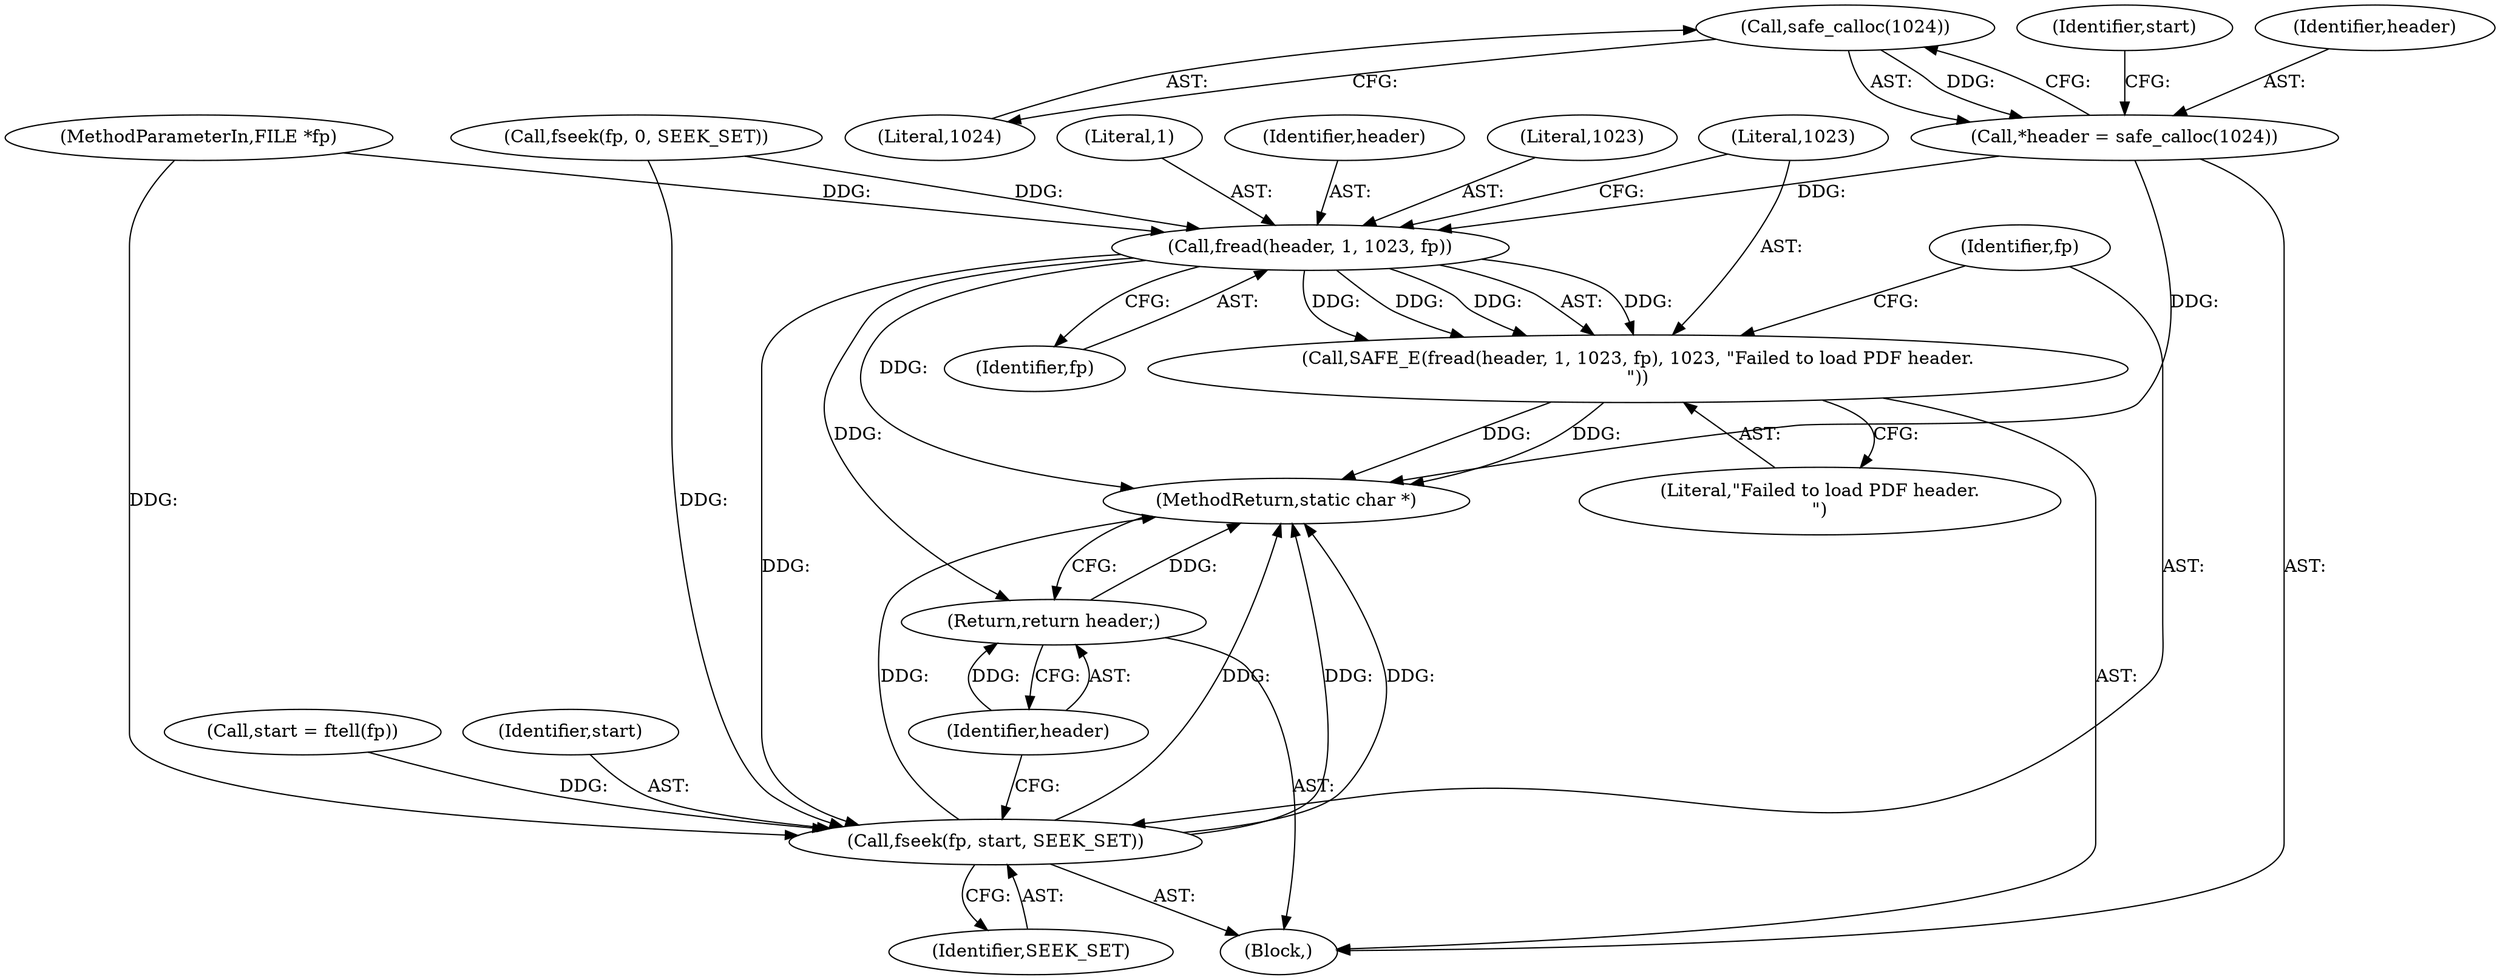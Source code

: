 digraph "0_pdfresurrect_0c4120fffa3dffe97b95c486a120eded82afe8a6_2@API" {
"1000107" [label="(Call,safe_calloc(1024))"];
"1000105" [label="(Call,*header = safe_calloc(1024))"];
"1000119" [label="(Call,fread(header, 1, 1023, fp))"];
"1000118" [label="(Call,SAFE_E(fread(header, 1, 1023, fp), 1023, \"Failed to load PDF header.\n\"))"];
"1000126" [label="(Call,fseek(fp, start, SEEK_SET))"];
"1000130" [label="(Return,return header;)"];
"1000118" [label="(Call,SAFE_E(fread(header, 1, 1023, fp), 1023, \"Failed to load PDF header.\n\"))"];
"1000130" [label="(Return,return header;)"];
"1000129" [label="(Identifier,SEEK_SET)"];
"1000111" [label="(Identifier,start)"];
"1000119" [label="(Call,fread(header, 1, 1023, fp))"];
"1000114" [label="(Call,fseek(fp, 0, SEEK_SET))"];
"1000106" [label="(Identifier,header)"];
"1000105" [label="(Call,*header = safe_calloc(1024))"];
"1000132" [label="(MethodReturn,static char *)"];
"1000120" [label="(Identifier,header)"];
"1000125" [label="(Literal,\"Failed to load PDF header.\n\")"];
"1000103" [label="(Block,)"];
"1000122" [label="(Literal,1023)"];
"1000102" [label="(MethodParameterIn,FILE *fp)"];
"1000126" [label="(Call,fseek(fp, start, SEEK_SET))"];
"1000110" [label="(Call,start = ftell(fp))"];
"1000123" [label="(Identifier,fp)"];
"1000124" [label="(Literal,1023)"];
"1000128" [label="(Identifier,start)"];
"1000107" [label="(Call,safe_calloc(1024))"];
"1000127" [label="(Identifier,fp)"];
"1000131" [label="(Identifier,header)"];
"1000121" [label="(Literal,1)"];
"1000108" [label="(Literal,1024)"];
"1000107" -> "1000105"  [label="AST: "];
"1000107" -> "1000108"  [label="CFG: "];
"1000108" -> "1000107"  [label="AST: "];
"1000105" -> "1000107"  [label="CFG: "];
"1000107" -> "1000105"  [label="DDG: "];
"1000105" -> "1000103"  [label="AST: "];
"1000106" -> "1000105"  [label="AST: "];
"1000111" -> "1000105"  [label="CFG: "];
"1000105" -> "1000132"  [label="DDG: "];
"1000105" -> "1000119"  [label="DDG: "];
"1000119" -> "1000118"  [label="AST: "];
"1000119" -> "1000123"  [label="CFG: "];
"1000120" -> "1000119"  [label="AST: "];
"1000121" -> "1000119"  [label="AST: "];
"1000122" -> "1000119"  [label="AST: "];
"1000123" -> "1000119"  [label="AST: "];
"1000124" -> "1000119"  [label="CFG: "];
"1000119" -> "1000132"  [label="DDG: "];
"1000119" -> "1000118"  [label="DDG: "];
"1000119" -> "1000118"  [label="DDG: "];
"1000119" -> "1000118"  [label="DDG: "];
"1000119" -> "1000118"  [label="DDG: "];
"1000114" -> "1000119"  [label="DDG: "];
"1000102" -> "1000119"  [label="DDG: "];
"1000119" -> "1000126"  [label="DDG: "];
"1000119" -> "1000130"  [label="DDG: "];
"1000118" -> "1000103"  [label="AST: "];
"1000118" -> "1000125"  [label="CFG: "];
"1000124" -> "1000118"  [label="AST: "];
"1000125" -> "1000118"  [label="AST: "];
"1000127" -> "1000118"  [label="CFG: "];
"1000118" -> "1000132"  [label="DDG: "];
"1000118" -> "1000132"  [label="DDG: "];
"1000126" -> "1000103"  [label="AST: "];
"1000126" -> "1000129"  [label="CFG: "];
"1000127" -> "1000126"  [label="AST: "];
"1000128" -> "1000126"  [label="AST: "];
"1000129" -> "1000126"  [label="AST: "];
"1000131" -> "1000126"  [label="CFG: "];
"1000126" -> "1000132"  [label="DDG: "];
"1000126" -> "1000132"  [label="DDG: "];
"1000126" -> "1000132"  [label="DDG: "];
"1000126" -> "1000132"  [label="DDG: "];
"1000102" -> "1000126"  [label="DDG: "];
"1000110" -> "1000126"  [label="DDG: "];
"1000114" -> "1000126"  [label="DDG: "];
"1000130" -> "1000103"  [label="AST: "];
"1000130" -> "1000131"  [label="CFG: "];
"1000131" -> "1000130"  [label="AST: "];
"1000132" -> "1000130"  [label="CFG: "];
"1000130" -> "1000132"  [label="DDG: "];
"1000131" -> "1000130"  [label="DDG: "];
}
